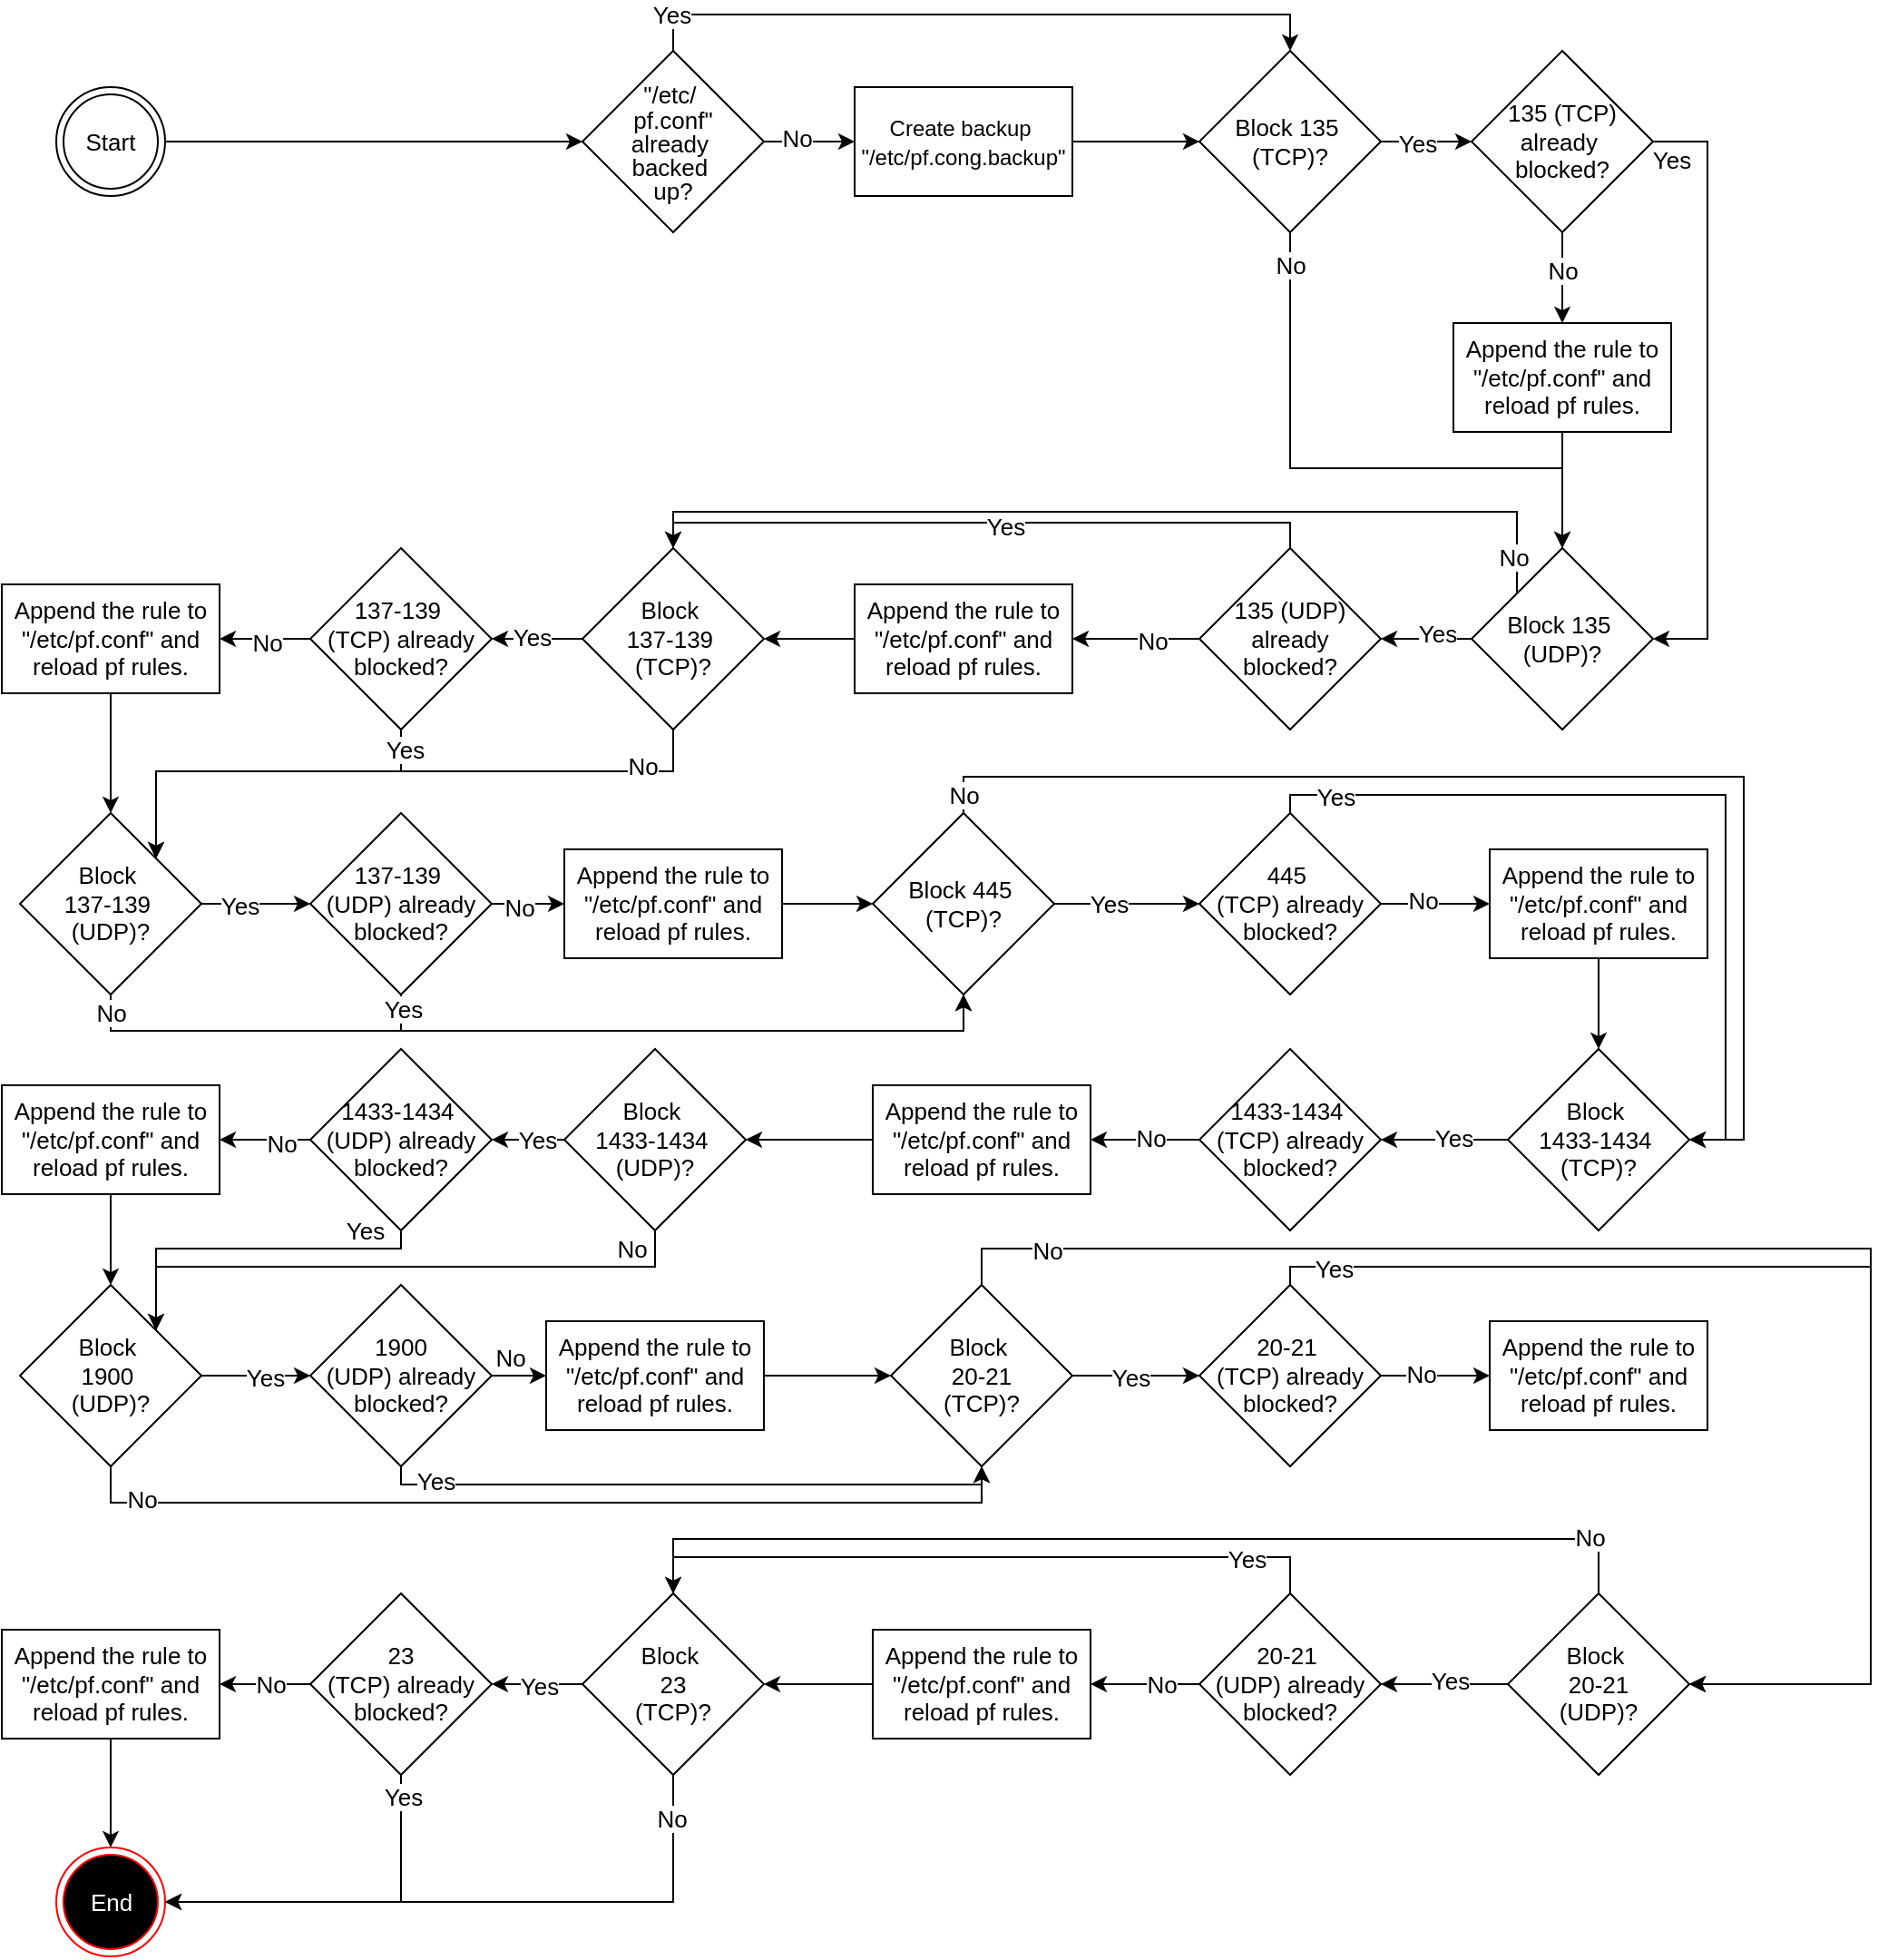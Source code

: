 <mxfile>
    <diagram name="Workflow" id="6AKc0Co7g4jw7QNKDYhZ">
        <mxGraphModel dx="1386" dy="728" grid="1" gridSize="10" guides="1" tooltips="1" connect="1" arrows="1" fold="1" page="1" pageScale="1" pageWidth="1654" pageHeight="1169" math="0" shadow="0">
            <root>
                <mxCell id="0"/>
                <mxCell id="1" parent="0"/>
                <mxCell id="2" style="edgeStyle=none;html=1;exitX=1;exitY=0.5;exitDx=0;exitDy=0;entryX=0;entryY=0.5;entryDx=0;entryDy=0;fontColor=#000000;" edge="1" parent="1" source="gP1NRVliO_AB3EFOHZDK-1" target="gP1NRVliO_AB3EFOHZDK-13">
                    <mxGeometry relative="1" as="geometry"/>
                </mxCell>
                <mxCell id="gP1NRVliO_AB3EFOHZDK-1" value="&lt;font style=&quot;color: rgb(0, 0, 0);&quot;&gt;Start&lt;/font&gt;" style="ellipse;shape=doubleEllipse;html=1;dashed=0;whiteSpace=wrap;aspect=fixed;fontSize=13;fontColor=#000000;" parent="1" vertex="1">
                    <mxGeometry x="230" y="60" width="60" height="60" as="geometry"/>
                </mxCell>
                <mxCell id="gP1NRVliO_AB3EFOHZDK-17" style="edgeStyle=orthogonalEdgeStyle;rounded=0;orthogonalLoop=1;jettySize=auto;html=1;exitX=1;exitY=0.5;exitDx=0;exitDy=0;entryX=0;entryY=0.5;entryDx=0;entryDy=0;fontSize=13;fontColor=#000000;" parent="1" source="gP1NRVliO_AB3EFOHZDK-13" target="gP1NRVliO_AB3EFOHZDK-16" edge="1">
                    <mxGeometry relative="1" as="geometry"/>
                </mxCell>
                <mxCell id="gP1NRVliO_AB3EFOHZDK-18" value="No" style="edgeLabel;html=1;align=center;verticalAlign=middle;resizable=0;points=[];fontSize=13;fontColor=#000000;" parent="gP1NRVliO_AB3EFOHZDK-17" vertex="1" connectable="0">
                    <mxGeometry x="-0.3" y="2" relative="1" as="geometry">
                        <mxPoint as="offset"/>
                    </mxGeometry>
                </mxCell>
                <mxCell id="gP1NRVliO_AB3EFOHZDK-191" style="edgeStyle=orthogonalEdgeStyle;rounded=0;orthogonalLoop=1;jettySize=auto;html=1;exitX=0.5;exitY=0;exitDx=0;exitDy=0;entryX=0.5;entryY=0;entryDx=0;entryDy=0;fontSize=13;" parent="1" source="gP1NRVliO_AB3EFOHZDK-13" target="gP1NRVliO_AB3EFOHZDK-22" edge="1">
                    <mxGeometry relative="1" as="geometry"/>
                </mxCell>
                <mxCell id="gP1NRVliO_AB3EFOHZDK-192" value="Yes" style="edgeLabel;html=1;align=center;verticalAlign=middle;resizable=0;points=[];fontSize=13;" parent="gP1NRVliO_AB3EFOHZDK-191" vertex="1" connectable="0">
                    <mxGeometry x="-0.213" relative="1" as="geometry">
                        <mxPoint x="-131" as="offset"/>
                    </mxGeometry>
                </mxCell>
                <mxCell id="gP1NRVliO_AB3EFOHZDK-13" value="&lt;font style=&quot;color: rgb(0, 0, 0); line-height: 100%;&quot;&gt;&quot;/etc/&amp;nbsp;&lt;/font&gt;&lt;div style=&quot;line-height: 100%;&quot;&gt;&lt;span style=&quot;background-color: transparent;&quot;&gt;&lt;font style=&quot;color: rgb(0, 0, 0);&quot;&gt;pf.conf&quot;&lt;/font&gt;&lt;/span&gt;&lt;div&gt;&lt;div&gt;&lt;font style=&quot;color: rgb(0, 0, 0);&quot;&gt;already&amp;nbsp;&lt;/font&gt;&lt;/div&gt;&lt;div&gt;&lt;span style=&quot;background-color: transparent;&quot;&gt;&lt;font style=&quot;color: rgb(0, 0, 0);&quot;&gt;backed&amp;nbsp;&lt;/font&gt;&lt;/span&gt;&lt;/div&gt;&lt;div&gt;&lt;span style=&quot;background-color: transparent;&quot;&gt;&lt;font style=&quot;color: rgb(0, 0, 0);&quot;&gt;up?&lt;/font&gt;&lt;/span&gt;&lt;/div&gt;&lt;/div&gt;&lt;/div&gt;" style="rhombus;whiteSpace=wrap;html=1;fontSize=13;fontColor=#000000;align=center;" parent="1" vertex="1">
                    <mxGeometry x="520" y="40" width="100" height="100" as="geometry"/>
                </mxCell>
                <mxCell id="gP1NRVliO_AB3EFOHZDK-190" style="edgeStyle=orthogonalEdgeStyle;rounded=0;orthogonalLoop=1;jettySize=auto;html=1;exitX=1;exitY=0.5;exitDx=0;exitDy=0;entryX=0;entryY=0.5;entryDx=0;entryDy=0;fontSize=13;fontColor=#000000;" parent="1" source="gP1NRVliO_AB3EFOHZDK-16" target="gP1NRVliO_AB3EFOHZDK-22" edge="1">
                    <mxGeometry relative="1" as="geometry"/>
                </mxCell>
                <mxCell id="gP1NRVliO_AB3EFOHZDK-16" value="&lt;font style=&quot;line-height: 100%; font-size: 12px; color: rgb(0, 0, 0);&quot;&gt;Create backup&amp;nbsp;&lt;/font&gt;&lt;div&gt;&lt;span style=&quot;font-size: 12px; background-color: transparent;&quot;&gt;&lt;font style=&quot;color: rgb(0, 0, 0);&quot;&gt;&quot;/etc/pf.cong.backup&quot;&lt;/font&gt;&lt;/span&gt;&lt;/div&gt;" style="rounded=0;whiteSpace=wrap;html=1;fontSize=13;fontColor=#000000;" parent="1" vertex="1">
                    <mxGeometry x="670" y="60" width="120" height="60" as="geometry"/>
                </mxCell>
                <mxCell id="gP1NRVliO_AB3EFOHZDK-36" style="edgeStyle=orthogonalEdgeStyle;rounded=0;orthogonalLoop=1;jettySize=auto;html=1;exitX=0.5;exitY=1;exitDx=0;exitDy=0;fontSize=13;fontColor=#000000;" parent="1" source="gP1NRVliO_AB3EFOHZDK-27" target="gP1NRVliO_AB3EFOHZDK-35" edge="1">
                    <mxGeometry relative="1" as="geometry"/>
                </mxCell>
                <mxCell id="gP1NRVliO_AB3EFOHZDK-37" value="No" style="edgeLabel;html=1;align=center;verticalAlign=middle;resizable=0;points=[];fontSize=13;fontColor=#000000;" parent="gP1NRVliO_AB3EFOHZDK-36" vertex="1" connectable="0">
                    <mxGeometry x="-0.175" relative="1" as="geometry">
                        <mxPoint as="offset"/>
                    </mxGeometry>
                </mxCell>
                <mxCell id="gP1NRVliO_AB3EFOHZDK-196" style="edgeStyle=orthogonalEdgeStyle;rounded=0;orthogonalLoop=1;jettySize=auto;html=1;exitX=1;exitY=0.5;exitDx=0;exitDy=0;entryX=1;entryY=0.5;entryDx=0;entryDy=0;fontSize=13;fontColor=#000000;" parent="1" source="gP1NRVliO_AB3EFOHZDK-27" target="gP1NRVliO_AB3EFOHZDK-41" edge="1">
                    <mxGeometry relative="1" as="geometry">
                        <mxPoint x="1140" y="380" as="targetPoint"/>
                        <Array as="points">
                            <mxPoint x="1140" y="90"/>
                            <mxPoint x="1140" y="364"/>
                        </Array>
                    </mxGeometry>
                </mxCell>
                <mxCell id="gP1NRVliO_AB3EFOHZDK-197" value="Yes" style="edgeLabel;html=1;align=center;verticalAlign=middle;resizable=0;points=[];fontSize=13;fontColor=#000000;" parent="gP1NRVliO_AB3EFOHZDK-196" vertex="1" connectable="0">
                    <mxGeometry x="-0.2" relative="1" as="geometry">
                        <mxPoint x="-20" y="-94" as="offset"/>
                    </mxGeometry>
                </mxCell>
                <mxCell id="gP1NRVliO_AB3EFOHZDK-27" value="&lt;font style=&quot;color: rgb(0, 0, 0);&quot;&gt;135 (TCP) already&amp;nbsp;&lt;/font&gt;&lt;div&gt;&lt;font style=&quot;color: rgb(0, 0, 0);&quot;&gt;blocked?&lt;/font&gt;&lt;/div&gt;" style="rhombus;whiteSpace=wrap;html=1;fontSize=13;fontColor=#000000;" parent="1" vertex="1">
                    <mxGeometry x="1010" y="40" width="100" height="100" as="geometry"/>
                </mxCell>
                <mxCell id="gP1NRVliO_AB3EFOHZDK-193" style="edgeStyle=orthogonalEdgeStyle;rounded=0;orthogonalLoop=1;jettySize=auto;html=1;exitX=1;exitY=0.5;exitDx=0;exitDy=0;entryX=0;entryY=0.5;entryDx=0;entryDy=0;fontSize=13;fontColor=#000000;" parent="1" source="gP1NRVliO_AB3EFOHZDK-22" target="gP1NRVliO_AB3EFOHZDK-27" edge="1">
                    <mxGeometry relative="1" as="geometry"/>
                </mxCell>
                <mxCell id="gP1NRVliO_AB3EFOHZDK-194" value="Yes" style="edgeLabel;html=1;align=center;verticalAlign=middle;resizable=0;points=[];fontSize=13;fontColor=#000000;" parent="gP1NRVliO_AB3EFOHZDK-193" vertex="1" connectable="0">
                    <mxGeometry x="-0.2" y="-1" relative="1" as="geometry">
                        <mxPoint as="offset"/>
                    </mxGeometry>
                </mxCell>
                <mxCell id="gP1NRVliO_AB3EFOHZDK-200" style="edgeStyle=orthogonalEdgeStyle;rounded=0;orthogonalLoop=1;jettySize=auto;html=1;exitX=0.5;exitY=1;exitDx=0;exitDy=0;entryX=0.5;entryY=0;entryDx=0;entryDy=0;fontSize=13;fontColor=#000000;" parent="1" source="gP1NRVliO_AB3EFOHZDK-22" target="gP1NRVliO_AB3EFOHZDK-41" edge="1">
                    <mxGeometry relative="1" as="geometry">
                        <Array as="points">
                            <mxPoint x="910" y="270"/>
                            <mxPoint x="1060" y="270"/>
                        </Array>
                    </mxGeometry>
                </mxCell>
                <mxCell id="gP1NRVliO_AB3EFOHZDK-201" value="No" style="edgeLabel;html=1;align=center;verticalAlign=middle;resizable=0;points=[];fontSize=13;fontColor=#000000;" parent="gP1NRVliO_AB3EFOHZDK-200" vertex="1" connectable="0">
                    <mxGeometry x="-0.893" relative="1" as="geometry">
                        <mxPoint as="offset"/>
                    </mxGeometry>
                </mxCell>
                <mxCell id="gP1NRVliO_AB3EFOHZDK-22" value="&lt;font style=&quot;color: rgb(0, 0, 0);&quot;&gt;Block 135&amp;nbsp;&lt;/font&gt;&lt;div&gt;&lt;font style=&quot;color: rgb(0, 0, 0);&quot;&gt;(TCP)?&lt;/font&gt;&lt;/div&gt;" style="rhombus;whiteSpace=wrap;html=1;fontSize=13;fontColor=#000000;" parent="1" vertex="1">
                    <mxGeometry x="860" y="40" width="100" height="100" as="geometry"/>
                </mxCell>
                <mxCell id="gP1NRVliO_AB3EFOHZDK-199" style="edgeStyle=orthogonalEdgeStyle;rounded=0;orthogonalLoop=1;jettySize=auto;html=1;exitX=0.5;exitY=1;exitDx=0;exitDy=0;entryX=0.5;entryY=0;entryDx=0;entryDy=0;fontSize=13;fontColor=#000000;" parent="1" source="gP1NRVliO_AB3EFOHZDK-35" target="gP1NRVliO_AB3EFOHZDK-41" edge="1">
                    <mxGeometry relative="1" as="geometry"/>
                </mxCell>
                <mxCell id="gP1NRVliO_AB3EFOHZDK-35" value="&lt;font style=&quot;color: rgb(0, 0, 0);&quot;&gt;Append the rule to &quot;/etc/pf.conf&quot; and reload pf rules.&lt;/font&gt;" style="rounded=0;whiteSpace=wrap;html=1;fontSize=13;fontColor=#000000;" parent="1" vertex="1">
                    <mxGeometry x="1000" y="190" width="120" height="60" as="geometry"/>
                </mxCell>
                <mxCell id="gP1NRVliO_AB3EFOHZDK-202" style="edgeStyle=orthogonalEdgeStyle;rounded=0;orthogonalLoop=1;jettySize=auto;html=1;exitX=0;exitY=0.5;exitDx=0;exitDy=0;entryX=1;entryY=0.5;entryDx=0;entryDy=0;fontSize=13;fontColor=#000000;" parent="1" source="gP1NRVliO_AB3EFOHZDK-41" target="gP1NRVliO_AB3EFOHZDK-52" edge="1">
                    <mxGeometry relative="1" as="geometry"/>
                </mxCell>
                <mxCell id="gP1NRVliO_AB3EFOHZDK-203" value="Yes" style="edgeLabel;html=1;align=center;verticalAlign=middle;resizable=0;points=[];fontSize=13;fontColor=#000000;" parent="gP1NRVliO_AB3EFOHZDK-202" vertex="1" connectable="0">
                    <mxGeometry x="-0.24" y="-3" relative="1" as="geometry">
                        <mxPoint as="offset"/>
                    </mxGeometry>
                </mxCell>
                <mxCell id="gP1NRVliO_AB3EFOHZDK-234" style="edgeStyle=orthogonalEdgeStyle;rounded=0;orthogonalLoop=1;jettySize=auto;html=1;exitX=0;exitY=0;exitDx=0;exitDy=0;entryX=0.5;entryY=0;entryDx=0;entryDy=0;fontSize=13;fontColor=#000000;" parent="1" source="gP1NRVliO_AB3EFOHZDK-41" target="gP1NRVliO_AB3EFOHZDK-58" edge="1">
                    <mxGeometry relative="1" as="geometry">
                        <Array as="points">
                            <mxPoint x="1035" y="294"/>
                            <mxPoint x="570" y="294"/>
                        </Array>
                    </mxGeometry>
                </mxCell>
                <mxCell id="gP1NRVliO_AB3EFOHZDK-235" value="No" style="edgeLabel;html=1;align=center;verticalAlign=middle;resizable=0;points=[];fontSize=13;fontColor=#000000;" parent="gP1NRVliO_AB3EFOHZDK-234" vertex="1" connectable="0">
                    <mxGeometry x="-0.924" y="2" relative="1" as="geometry">
                        <mxPoint as="offset"/>
                    </mxGeometry>
                </mxCell>
                <mxCell id="gP1NRVliO_AB3EFOHZDK-41" value="&lt;font style=&quot;color: rgb(0, 0, 0);&quot;&gt;Block 135&amp;nbsp;&lt;/font&gt;&lt;div&gt;&lt;font style=&quot;color: rgb(0, 0, 0);&quot;&gt;(UDP)?&lt;/font&gt;&lt;/div&gt;" style="rhombus;whiteSpace=wrap;html=1;fontSize=13;fontColor=#000000;" parent="1" vertex="1">
                    <mxGeometry x="1010" y="314" width="100" height="100" as="geometry"/>
                </mxCell>
                <mxCell id="gP1NRVliO_AB3EFOHZDK-56" value="" style="edgeStyle=orthogonalEdgeStyle;rounded=0;orthogonalLoop=1;jettySize=auto;html=1;fontSize=13;fontColor=#000000;" parent="1" source="gP1NRVliO_AB3EFOHZDK-52" target="gP1NRVliO_AB3EFOHZDK-55" edge="1">
                    <mxGeometry relative="1" as="geometry"/>
                </mxCell>
                <mxCell id="gP1NRVliO_AB3EFOHZDK-57" value="No" style="edgeLabel;html=1;align=center;verticalAlign=middle;resizable=0;points=[];fontSize=13;fontColor=#000000;" parent="gP1NRVliO_AB3EFOHZDK-56" vertex="1" connectable="0">
                    <mxGeometry x="-0.25" y="1" relative="1" as="geometry">
                        <mxPoint as="offset"/>
                    </mxGeometry>
                </mxCell>
                <mxCell id="gP1NRVliO_AB3EFOHZDK-236" style="edgeStyle=orthogonalEdgeStyle;rounded=0;orthogonalLoop=1;jettySize=auto;html=1;exitX=0.5;exitY=0;exitDx=0;exitDy=0;entryX=0.5;entryY=0;entryDx=0;entryDy=0;fontSize=13;fontColor=#000000;" parent="1" source="gP1NRVliO_AB3EFOHZDK-52" target="gP1NRVliO_AB3EFOHZDK-58" edge="1">
                    <mxGeometry relative="1" as="geometry">
                        <Array as="points">
                            <mxPoint x="910" y="300"/>
                            <mxPoint x="570" y="300"/>
                        </Array>
                    </mxGeometry>
                </mxCell>
                <mxCell id="gP1NRVliO_AB3EFOHZDK-237" value="Yes" style="edgeLabel;html=1;align=center;verticalAlign=middle;resizable=0;points=[];fontSize=13;fontColor=#000000;" parent="gP1NRVliO_AB3EFOHZDK-236" vertex="1" connectable="0">
                    <mxGeometry x="-0.071" y="2" relative="1" as="geometry">
                        <mxPoint as="offset"/>
                    </mxGeometry>
                </mxCell>
                <mxCell id="gP1NRVliO_AB3EFOHZDK-52" value="&lt;font style=&quot;color: rgb(0, 0, 0);&quot;&gt;135 (UDP)&lt;/font&gt;&lt;div&gt;&lt;font style=&quot;color: rgb(0, 0, 0);&quot;&gt;already&lt;/font&gt;&lt;div&gt;&lt;font style=&quot;color: rgb(0, 0, 0);&quot;&gt;blocked?&lt;/font&gt;&lt;/div&gt;&lt;/div&gt;" style="rhombus;whiteSpace=wrap;html=1;fontSize=13;fontColor=#000000;" parent="1" vertex="1">
                    <mxGeometry x="860" y="314" width="100" height="100" as="geometry"/>
                </mxCell>
                <mxCell id="gP1NRVliO_AB3EFOHZDK-60" style="edgeStyle=orthogonalEdgeStyle;rounded=0;orthogonalLoop=1;jettySize=auto;html=1;exitX=0;exitY=0.5;exitDx=0;exitDy=0;entryX=1;entryY=0.5;entryDx=0;entryDy=0;fontSize=13;fontColor=#000000;" parent="1" source="gP1NRVliO_AB3EFOHZDK-55" target="gP1NRVliO_AB3EFOHZDK-58" edge="1">
                    <mxGeometry relative="1" as="geometry"/>
                </mxCell>
                <mxCell id="gP1NRVliO_AB3EFOHZDK-55" value="Append the rule to &quot;/etc/pf.conf&quot; and reload pf rules." style="rounded=0;whiteSpace=wrap;html=1;fontSize=13;fontColor=#000000;" parent="1" vertex="1">
                    <mxGeometry x="670" y="334" width="120" height="60" as="geometry"/>
                </mxCell>
                <mxCell id="gP1NRVliO_AB3EFOHZDK-209" style="edgeStyle=orthogonalEdgeStyle;rounded=0;orthogonalLoop=1;jettySize=auto;html=1;exitX=0;exitY=0.5;exitDx=0;exitDy=0;entryX=1;entryY=0.5;entryDx=0;entryDy=0;fontSize=13;fontColor=#000000;" parent="1" source="gP1NRVliO_AB3EFOHZDK-58" target="gP1NRVliO_AB3EFOHZDK-65" edge="1">
                    <mxGeometry relative="1" as="geometry"/>
                </mxCell>
                <mxCell id="gP1NRVliO_AB3EFOHZDK-232" value="Yes" style="edgeLabel;html=1;align=center;verticalAlign=middle;resizable=0;points=[];fontSize=13;fontColor=#000000;" parent="gP1NRVliO_AB3EFOHZDK-209" vertex="1" connectable="0">
                    <mxGeometry x="0.143" y="-1" relative="1" as="geometry">
                        <mxPoint as="offset"/>
                    </mxGeometry>
                </mxCell>
                <mxCell id="gP1NRVliO_AB3EFOHZDK-227" style="edgeStyle=orthogonalEdgeStyle;rounded=0;orthogonalLoop=1;jettySize=auto;html=1;exitX=0.5;exitY=1;exitDx=0;exitDy=0;entryX=1;entryY=0;entryDx=0;entryDy=0;fontSize=13;fontColor=#000000;" parent="1" source="gP1NRVliO_AB3EFOHZDK-58" target="gP1NRVliO_AB3EFOHZDK-72" edge="1">
                    <mxGeometry relative="1" as="geometry"/>
                </mxCell>
                <mxCell id="gP1NRVliO_AB3EFOHZDK-228" value="No" style="edgeLabel;html=1;align=center;verticalAlign=middle;resizable=0;points=[];fontSize=13;fontColor=#000000;" parent="gP1NRVliO_AB3EFOHZDK-227" vertex="1" connectable="0">
                    <mxGeometry x="-0.481" y="-3" relative="1" as="geometry">
                        <mxPoint x="52" as="offset"/>
                    </mxGeometry>
                </mxCell>
                <mxCell id="gP1NRVliO_AB3EFOHZDK-58" value="&lt;div&gt;&lt;font style=&quot;color: rgb(0, 0, 0);&quot;&gt;Block&amp;nbsp;&lt;/font&gt;&lt;/div&gt;&lt;div&gt;&lt;font style=&quot;color: rgb(0, 0, 0);&quot;&gt;137-139&amp;nbsp;&lt;/font&gt;&lt;div&gt;&lt;font style=&quot;color: rgb(0, 0, 0);&quot;&gt;(TCP)?&lt;/font&gt;&lt;/div&gt;&lt;/div&gt;" style="rhombus;whiteSpace=wrap;html=1;fontSize=13;fontColor=#000000;" parent="1" vertex="1">
                    <mxGeometry x="520" y="314" width="100" height="100" as="geometry"/>
                </mxCell>
                <mxCell id="gP1NRVliO_AB3EFOHZDK-221" style="edgeStyle=orthogonalEdgeStyle;rounded=0;orthogonalLoop=1;jettySize=auto;html=1;exitX=0;exitY=0.5;exitDx=0;exitDy=0;entryX=1;entryY=0.5;entryDx=0;entryDy=0;fontSize=13;fontColor=#000000;" parent="1" source="gP1NRVliO_AB3EFOHZDK-65" target="gP1NRVliO_AB3EFOHZDK-69" edge="1">
                    <mxGeometry relative="1" as="geometry"/>
                </mxCell>
                <mxCell id="gP1NRVliO_AB3EFOHZDK-231" value="No" style="edgeLabel;html=1;align=center;verticalAlign=middle;resizable=0;points=[];fontSize=13;fontColor=#000000;" parent="gP1NRVliO_AB3EFOHZDK-221" vertex="1" connectable="0">
                    <mxGeometry x="-0.05" y="2" relative="1" as="geometry">
                        <mxPoint as="offset"/>
                    </mxGeometry>
                </mxCell>
                <mxCell id="gP1NRVliO_AB3EFOHZDK-229" style="edgeStyle=orthogonalEdgeStyle;rounded=0;orthogonalLoop=1;jettySize=auto;html=1;exitX=0.5;exitY=1;exitDx=0;exitDy=0;entryX=1;entryY=0;entryDx=0;entryDy=0;fontSize=13;fontColor=#000000;" parent="1" source="gP1NRVliO_AB3EFOHZDK-65" target="gP1NRVliO_AB3EFOHZDK-72" edge="1">
                    <mxGeometry relative="1" as="geometry"/>
                </mxCell>
                <mxCell id="gP1NRVliO_AB3EFOHZDK-230" value="Yes" style="edgeLabel;html=1;align=center;verticalAlign=middle;resizable=0;points=[];fontSize=13;fontColor=#000000;" parent="gP1NRVliO_AB3EFOHZDK-229" vertex="1" connectable="0">
                    <mxGeometry x="-0.898" y="2" relative="1" as="geometry">
                        <mxPoint as="offset"/>
                    </mxGeometry>
                </mxCell>
                <mxCell id="gP1NRVliO_AB3EFOHZDK-65" value="&lt;font style=&quot;color: rgb(0, 0, 0);&quot;&gt;137-139&amp;nbsp;&lt;/font&gt;&lt;div&gt;&lt;span style=&quot;background-color: transparent;&quot;&gt;&lt;font style=&quot;color: rgb(0, 0, 0);&quot;&gt;(TCP) already&lt;/font&gt;&lt;/span&gt;&lt;div&gt;&lt;font style=&quot;color: rgb(0, 0, 0);&quot;&gt;blocked?&lt;/font&gt;&lt;/div&gt;&lt;/div&gt;" style="rhombus;whiteSpace=wrap;html=1;fontSize=13;fontColor=#000000;" parent="1" vertex="1">
                    <mxGeometry x="370" y="314" width="100" height="100" as="geometry"/>
                </mxCell>
                <mxCell id="gP1NRVliO_AB3EFOHZDK-224" style="edgeStyle=orthogonalEdgeStyle;rounded=0;orthogonalLoop=1;jettySize=auto;html=1;exitX=0.5;exitY=1;exitDx=0;exitDy=0;entryX=0.5;entryY=0;entryDx=0;entryDy=0;fontSize=13;fontColor=#000000;" parent="1" source="gP1NRVliO_AB3EFOHZDK-69" target="gP1NRVliO_AB3EFOHZDK-72" edge="1">
                    <mxGeometry relative="1" as="geometry"/>
                </mxCell>
                <mxCell id="gP1NRVliO_AB3EFOHZDK-69" value="Append the rule to &quot;/etc/pf.conf&quot; and reload pf rules." style="rounded=0;whiteSpace=wrap;html=1;fontSize=13;fontColor=#000000;" parent="1" vertex="1">
                    <mxGeometry x="200" y="334" width="120" height="60" as="geometry"/>
                </mxCell>
                <mxCell id="gP1NRVliO_AB3EFOHZDK-225" style="edgeStyle=orthogonalEdgeStyle;rounded=0;orthogonalLoop=1;jettySize=auto;html=1;exitX=1;exitY=0.5;exitDx=0;exitDy=0;entryX=0;entryY=0.5;entryDx=0;entryDy=0;fontSize=13;fontColor=#000000;" parent="1" source="gP1NRVliO_AB3EFOHZDK-72" target="gP1NRVliO_AB3EFOHZDK-82" edge="1">
                    <mxGeometry relative="1" as="geometry"/>
                </mxCell>
                <mxCell id="gP1NRVliO_AB3EFOHZDK-226" value="Yes" style="edgeLabel;html=1;align=center;verticalAlign=middle;resizable=0;points=[];fontSize=13;fontColor=#000000;" parent="gP1NRVliO_AB3EFOHZDK-225" vertex="1" connectable="0">
                    <mxGeometry x="-0.32" y="-1" relative="1" as="geometry">
                        <mxPoint as="offset"/>
                    </mxGeometry>
                </mxCell>
                <mxCell id="gP1NRVliO_AB3EFOHZDK-238" style="edgeStyle=orthogonalEdgeStyle;rounded=0;orthogonalLoop=1;jettySize=auto;html=1;entryX=0.5;entryY=1;entryDx=0;entryDy=0;fontSize=13;fontColor=#000000;" parent="1" source="gP1NRVliO_AB3EFOHZDK-72" target="gP1NRVliO_AB3EFOHZDK-91" edge="1">
                    <mxGeometry relative="1" as="geometry">
                        <Array as="points">
                            <mxPoint x="260" y="580"/>
                            <mxPoint x="730" y="580"/>
                        </Array>
                    </mxGeometry>
                </mxCell>
                <mxCell id="gP1NRVliO_AB3EFOHZDK-239" value="No" style="edgeLabel;html=1;align=center;verticalAlign=middle;resizable=0;points=[];fontSize=13;fontColor=#000000;" parent="gP1NRVliO_AB3EFOHZDK-238" vertex="1" connectable="0">
                    <mxGeometry x="-0.016" y="-1" relative="1" as="geometry">
                        <mxPoint x="-231" y="-11" as="offset"/>
                    </mxGeometry>
                </mxCell>
                <mxCell id="gP1NRVliO_AB3EFOHZDK-72" value="&lt;font style=&quot;color: rgb(0, 0, 0);&quot;&gt;Block&amp;nbsp;&lt;/font&gt;&lt;div&gt;&lt;font style=&quot;color: rgb(0, 0, 0);&quot;&gt;137-139&amp;nbsp;&lt;/font&gt;&lt;div&gt;&lt;font style=&quot;color: rgb(0, 0, 0);&quot;&gt;(UDP)?&lt;/font&gt;&lt;/div&gt;&lt;/div&gt;" style="rhombus;whiteSpace=wrap;html=1;fontSize=13;fontColor=#000000;" parent="1" vertex="1">
                    <mxGeometry x="210" y="460" width="100" height="100" as="geometry"/>
                </mxCell>
                <mxCell id="gP1NRVliO_AB3EFOHZDK-89" style="edgeStyle=orthogonalEdgeStyle;rounded=0;orthogonalLoop=1;jettySize=auto;html=1;exitX=1;exitY=0.5;exitDx=0;exitDy=0;fontSize=13;fontColor=#000000;" parent="1" source="gP1NRVliO_AB3EFOHZDK-82" target="gP1NRVliO_AB3EFOHZDK-88" edge="1">
                    <mxGeometry relative="1" as="geometry"/>
                </mxCell>
                <mxCell id="gP1NRVliO_AB3EFOHZDK-90" value="No" style="edgeLabel;html=1;align=center;verticalAlign=middle;resizable=0;points=[];fontSize=13;fontColor=#000000;" parent="gP1NRVliO_AB3EFOHZDK-89" vertex="1" connectable="0">
                    <mxGeometry x="-0.28" y="-2" relative="1" as="geometry">
                        <mxPoint as="offset"/>
                    </mxGeometry>
                </mxCell>
                <mxCell id="gP1NRVliO_AB3EFOHZDK-240" style="edgeStyle=orthogonalEdgeStyle;rounded=0;orthogonalLoop=1;jettySize=auto;html=1;exitX=0.5;exitY=1;exitDx=0;exitDy=0;entryX=0.5;entryY=1;entryDx=0;entryDy=0;fontSize=13;fontColor=#000000;" parent="1" source="gP1NRVliO_AB3EFOHZDK-82" target="gP1NRVliO_AB3EFOHZDK-91" edge="1">
                    <mxGeometry relative="1" as="geometry"/>
                </mxCell>
                <mxCell id="gP1NRVliO_AB3EFOHZDK-241" value="Yes" style="edgeLabel;html=1;align=center;verticalAlign=middle;resizable=0;points=[];fontSize=13;fontColor=#000000;" parent="gP1NRVliO_AB3EFOHZDK-240" vertex="1" connectable="0">
                    <mxGeometry x="-0.954" y="1" relative="1" as="geometry">
                        <mxPoint as="offset"/>
                    </mxGeometry>
                </mxCell>
                <mxCell id="gP1NRVliO_AB3EFOHZDK-82" value="&lt;font style=&quot;color: rgb(0, 0, 0);&quot;&gt;137-139&amp;nbsp;&lt;/font&gt;&lt;div&gt;&lt;span style=&quot;background-color: transparent;&quot;&gt;&lt;font style=&quot;color: rgb(0, 0, 0);&quot;&gt;(UDP) already&lt;/font&gt;&lt;/span&gt;&lt;div&gt;&lt;font style=&quot;color: rgb(0, 0, 0);&quot;&gt;blocked?&lt;/font&gt;&lt;/div&gt;&lt;/div&gt;" style="rhombus;whiteSpace=wrap;html=1;fontSize=13;fontColor=#000000;" parent="1" vertex="1">
                    <mxGeometry x="370" y="460" width="100" height="100" as="geometry"/>
                </mxCell>
                <mxCell id="gP1NRVliO_AB3EFOHZDK-233" style="edgeStyle=orthogonalEdgeStyle;rounded=0;orthogonalLoop=1;jettySize=auto;html=1;exitX=1;exitY=0.5;exitDx=0;exitDy=0;entryX=0;entryY=0.5;entryDx=0;entryDy=0;fontSize=13;fontColor=#000000;" parent="1" source="gP1NRVliO_AB3EFOHZDK-88" target="gP1NRVliO_AB3EFOHZDK-91" edge="1">
                    <mxGeometry relative="1" as="geometry">
                        <mxPoint x="630" y="510" as="targetPoint"/>
                    </mxGeometry>
                </mxCell>
                <mxCell id="gP1NRVliO_AB3EFOHZDK-88" value="Append the rule to &quot;/etc/pf.conf&quot; and reload pf rules." style="rounded=0;whiteSpace=wrap;html=1;fontSize=13;fontColor=#000000;" parent="1" vertex="1">
                    <mxGeometry x="510" y="480" width="120" height="60" as="geometry"/>
                </mxCell>
                <mxCell id="gP1NRVliO_AB3EFOHZDK-242" style="edgeStyle=orthogonalEdgeStyle;rounded=0;orthogonalLoop=1;jettySize=auto;html=1;exitX=1;exitY=0.5;exitDx=0;exitDy=0;entryX=0;entryY=0.5;entryDx=0;entryDy=0;fontSize=13;fontColor=#000000;" parent="1" source="gP1NRVliO_AB3EFOHZDK-91" target="gP1NRVliO_AB3EFOHZDK-95" edge="1">
                    <mxGeometry relative="1" as="geometry"/>
                </mxCell>
                <mxCell id="gP1NRVliO_AB3EFOHZDK-250" value="Yes" style="edgeLabel;html=1;align=center;verticalAlign=middle;resizable=0;points=[];fontSize=13;fontColor=#000000;" parent="gP1NRVliO_AB3EFOHZDK-242" vertex="1" connectable="0">
                    <mxGeometry x="-0.25" relative="1" as="geometry">
                        <mxPoint as="offset"/>
                    </mxGeometry>
                </mxCell>
                <mxCell id="gP1NRVliO_AB3EFOHZDK-245" style="edgeStyle=orthogonalEdgeStyle;rounded=0;orthogonalLoop=1;jettySize=auto;html=1;exitX=0.5;exitY=0;exitDx=0;exitDy=0;entryX=1;entryY=0.5;entryDx=0;entryDy=0;fontSize=13;fontColor=#000000;" parent="1" source="gP1NRVliO_AB3EFOHZDK-91" target="gP1NRVliO_AB3EFOHZDK-108" edge="1">
                    <mxGeometry relative="1" as="geometry">
                        <Array as="points">
                            <mxPoint x="730" y="440"/>
                            <mxPoint x="1160" y="440"/>
                            <mxPoint x="1160" y="640"/>
                        </Array>
                    </mxGeometry>
                </mxCell>
                <mxCell id="gP1NRVliO_AB3EFOHZDK-246" value="No" style="edgeLabel;html=1;align=center;verticalAlign=middle;resizable=0;points=[];fontSize=13;fontColor=#000000;" parent="gP1NRVliO_AB3EFOHZDK-245" vertex="1" connectable="0">
                    <mxGeometry x="-0.485" relative="1" as="geometry">
                        <mxPoint x="-155" y="10" as="offset"/>
                    </mxGeometry>
                </mxCell>
                <mxCell id="gP1NRVliO_AB3EFOHZDK-91" value="&lt;font style=&quot;color: rgb(0, 0, 0);&quot;&gt;Block 445&amp;nbsp;&lt;/font&gt;&lt;div&gt;&lt;font style=&quot;color: rgb(0, 0, 0);&quot;&gt;(TCP)?&lt;/font&gt;&lt;/div&gt;" style="rhombus;whiteSpace=wrap;html=1;fontSize=13;fontColor=#000000;" parent="1" vertex="1">
                    <mxGeometry x="680" y="460" width="100" height="100" as="geometry"/>
                </mxCell>
                <mxCell id="gP1NRVliO_AB3EFOHZDK-243" style="edgeStyle=orthogonalEdgeStyle;rounded=0;orthogonalLoop=1;jettySize=auto;html=1;exitX=1;exitY=0.5;exitDx=0;exitDy=0;entryX=0;entryY=0.5;entryDx=0;entryDy=0;fontSize=13;fontColor=#000000;" parent="1" source="gP1NRVliO_AB3EFOHZDK-95" target="gP1NRVliO_AB3EFOHZDK-105" edge="1">
                    <mxGeometry relative="1" as="geometry"/>
                </mxCell>
                <mxCell id="gP1NRVliO_AB3EFOHZDK-249" value="No" style="edgeLabel;html=1;align=center;verticalAlign=middle;resizable=0;points=[];fontSize=13;fontColor=#000000;" parent="gP1NRVliO_AB3EFOHZDK-243" vertex="1" connectable="0">
                    <mxGeometry x="-0.233" y="2" relative="1" as="geometry">
                        <mxPoint as="offset"/>
                    </mxGeometry>
                </mxCell>
                <mxCell id="gP1NRVliO_AB3EFOHZDK-247" style="edgeStyle=orthogonalEdgeStyle;rounded=0;orthogonalLoop=1;jettySize=auto;html=1;exitX=0.5;exitY=0;exitDx=0;exitDy=0;entryX=1;entryY=0.5;entryDx=0;entryDy=0;fontSize=13;fontColor=#000000;" parent="1" source="gP1NRVliO_AB3EFOHZDK-95" target="gP1NRVliO_AB3EFOHZDK-108" edge="1">
                    <mxGeometry relative="1" as="geometry">
                        <Array as="points">
                            <mxPoint x="910" y="450"/>
                            <mxPoint x="1150" y="450"/>
                            <mxPoint x="1150" y="640"/>
                        </Array>
                    </mxGeometry>
                </mxCell>
                <mxCell id="gP1NRVliO_AB3EFOHZDK-248" value="Yes" style="edgeLabel;html=1;align=center;verticalAlign=middle;resizable=0;points=[];fontSize=13;fontColor=#000000;" parent="gP1NRVliO_AB3EFOHZDK-247" vertex="1" connectable="0">
                    <mxGeometry x="-0.848" y="-1" relative="1" as="geometry">
                        <mxPoint as="offset"/>
                    </mxGeometry>
                </mxCell>
                <mxCell id="gP1NRVliO_AB3EFOHZDK-95" value="&lt;font style=&quot;color: rgb(0, 0, 0);&quot;&gt;445&amp;nbsp;&lt;/font&gt;&lt;div&gt;&lt;span style=&quot;background-color: transparent;&quot;&gt;&lt;font style=&quot;color: rgb(0, 0, 0);&quot;&gt;(TCP) already&lt;/font&gt;&lt;/span&gt;&lt;div&gt;&lt;font style=&quot;color: rgb(0, 0, 0);&quot;&gt;blocked?&lt;/font&gt;&lt;/div&gt;&lt;/div&gt;" style="rhombus;whiteSpace=wrap;html=1;fontSize=13;fontColor=#000000;" parent="1" vertex="1">
                    <mxGeometry x="860" y="460" width="100" height="100" as="geometry"/>
                </mxCell>
                <mxCell id="gP1NRVliO_AB3EFOHZDK-244" style="edgeStyle=orthogonalEdgeStyle;rounded=0;orthogonalLoop=1;jettySize=auto;html=1;exitX=0.5;exitY=1;exitDx=0;exitDy=0;entryX=0.5;entryY=0;entryDx=0;entryDy=0;fontSize=13;fontColor=#000000;" parent="1" source="gP1NRVliO_AB3EFOHZDK-105" target="gP1NRVliO_AB3EFOHZDK-108" edge="1">
                    <mxGeometry relative="1" as="geometry"/>
                </mxCell>
                <mxCell id="gP1NRVliO_AB3EFOHZDK-105" value="Append the rule to &quot;/etc/pf.conf&quot; and reload pf rules." style="rounded=0;whiteSpace=wrap;html=1;fontSize=13;fontColor=#000000;" parent="1" vertex="1">
                    <mxGeometry x="1020" y="480" width="120" height="60" as="geometry"/>
                </mxCell>
                <mxCell id="gP1NRVliO_AB3EFOHZDK-251" style="edgeStyle=orthogonalEdgeStyle;rounded=0;orthogonalLoop=1;jettySize=auto;html=1;exitX=0;exitY=0.5;exitDx=0;exitDy=0;entryX=1;entryY=0.5;entryDx=0;entryDy=0;fontSize=13;fontColor=#000000;" parent="1" source="gP1NRVliO_AB3EFOHZDK-108" target="gP1NRVliO_AB3EFOHZDK-114" edge="1">
                    <mxGeometry relative="1" as="geometry"/>
                </mxCell>
                <mxCell id="gP1NRVliO_AB3EFOHZDK-252" value="Yes" style="edgeLabel;html=1;align=center;verticalAlign=middle;resizable=0;points=[];fontSize=13;fontColor=#000000;" parent="gP1NRVliO_AB3EFOHZDK-251" vertex="1" connectable="0">
                    <mxGeometry x="-0.143" y="-1" relative="1" as="geometry">
                        <mxPoint as="offset"/>
                    </mxGeometry>
                </mxCell>
                <mxCell id="gP1NRVliO_AB3EFOHZDK-108" value="&lt;font style=&quot;color: rgb(0, 0, 0);&quot;&gt;Block&amp;nbsp;&lt;/font&gt;&lt;div&gt;&lt;font style=&quot;color: rgb(0, 0, 0);&quot;&gt;1433-1434&amp;nbsp;&lt;/font&gt;&lt;div&gt;&lt;font style=&quot;color: rgb(0, 0, 0);&quot;&gt;(TCP)?&lt;/font&gt;&lt;/div&gt;&lt;/div&gt;" style="rhombus;whiteSpace=wrap;html=1;fontSize=13;fontColor=#000000;" parent="1" vertex="1">
                    <mxGeometry x="1030" y="590" width="100" height="100" as="geometry"/>
                </mxCell>
                <mxCell id="gP1NRVliO_AB3EFOHZDK-253" style="edgeStyle=orthogonalEdgeStyle;rounded=0;orthogonalLoop=1;jettySize=auto;html=1;exitX=0;exitY=0.5;exitDx=0;exitDy=0;entryX=1;entryY=0.5;entryDx=0;entryDy=0;fontSize=13;fontColor=#000000;" parent="1" source="gP1NRVliO_AB3EFOHZDK-114" target="gP1NRVliO_AB3EFOHZDK-117" edge="1">
                    <mxGeometry relative="1" as="geometry"/>
                </mxCell>
                <mxCell id="gP1NRVliO_AB3EFOHZDK-254" value="No" style="edgeLabel;html=1;align=center;verticalAlign=middle;resizable=0;points=[];fontSize=13;fontColor=#000000;" parent="gP1NRVliO_AB3EFOHZDK-253" vertex="1" connectable="0">
                    <mxGeometry x="-0.1" y="-1" relative="1" as="geometry">
                        <mxPoint as="offset"/>
                    </mxGeometry>
                </mxCell>
                <mxCell id="gP1NRVliO_AB3EFOHZDK-114" value="&lt;div&gt;&lt;font style=&quot;color: rgb(0, 0, 0);&quot;&gt;1433-1434&amp;nbsp;&lt;/font&gt;&lt;div&gt;&lt;font style=&quot;color: rgb(0, 0, 0);&quot;&gt;(TCP) already blocked?&lt;/font&gt;&lt;/div&gt;&lt;/div&gt;" style="rhombus;whiteSpace=wrap;html=1;fontSize=13;fontColor=#000000;" parent="1" vertex="1">
                    <mxGeometry x="860" y="590" width="100" height="100" as="geometry"/>
                </mxCell>
                <mxCell id="gP1NRVliO_AB3EFOHZDK-256" style="edgeStyle=orthogonalEdgeStyle;rounded=0;orthogonalLoop=1;jettySize=auto;html=1;exitX=0;exitY=0.5;exitDx=0;exitDy=0;entryX=1;entryY=0.5;entryDx=0;entryDy=0;fontSize=13;fontColor=#000000;" parent="1" source="gP1NRVliO_AB3EFOHZDK-117" target="gP1NRVliO_AB3EFOHZDK-120" edge="1">
                    <mxGeometry relative="1" as="geometry"/>
                </mxCell>
                <mxCell id="gP1NRVliO_AB3EFOHZDK-117" value="Append the rule to &quot;/etc/pf.conf&quot; and reload pf rules." style="rounded=0;whiteSpace=wrap;html=1;fontSize=13;fontColor=#000000;" parent="1" vertex="1">
                    <mxGeometry x="680" y="610" width="120" height="60" as="geometry"/>
                </mxCell>
                <mxCell id="gP1NRVliO_AB3EFOHZDK-257" style="edgeStyle=orthogonalEdgeStyle;rounded=0;orthogonalLoop=1;jettySize=auto;html=1;exitX=0;exitY=0.5;exitDx=0;exitDy=0;entryX=1;entryY=0.5;entryDx=0;entryDy=0;fontSize=13;fontColor=#000000;" parent="1" source="gP1NRVliO_AB3EFOHZDK-120" target="gP1NRVliO_AB3EFOHZDK-126" edge="1">
                    <mxGeometry relative="1" as="geometry"/>
                </mxCell>
                <mxCell id="gP1NRVliO_AB3EFOHZDK-258" value="Yes" style="edgeLabel;html=1;align=center;verticalAlign=middle;resizable=0;points=[];fontSize=13;fontColor=#000000;" parent="gP1NRVliO_AB3EFOHZDK-257" vertex="1" connectable="0">
                    <mxGeometry x="-0.25" relative="1" as="geometry">
                        <mxPoint as="offset"/>
                    </mxGeometry>
                </mxCell>
                <mxCell id="gP1NRVliO_AB3EFOHZDK-262" style="edgeStyle=orthogonalEdgeStyle;rounded=0;orthogonalLoop=1;jettySize=auto;html=1;exitX=0.5;exitY=1;exitDx=0;exitDy=0;entryX=1;entryY=0;entryDx=0;entryDy=0;fontSize=13;fontColor=#000000;" parent="1" source="gP1NRVliO_AB3EFOHZDK-120" target="gP1NRVliO_AB3EFOHZDK-132" edge="1">
                    <mxGeometry relative="1" as="geometry">
                        <Array as="points">
                            <mxPoint x="560" y="710"/>
                            <mxPoint x="285" y="710"/>
                        </Array>
                    </mxGeometry>
                </mxCell>
                <mxCell id="gP1NRVliO_AB3EFOHZDK-265" value="No" style="edgeLabel;html=1;align=center;verticalAlign=middle;resizable=0;points=[];fontSize=13;fontColor=#000000;" parent="gP1NRVliO_AB3EFOHZDK-262" vertex="1" connectable="0">
                    <mxGeometry x="-0.8" y="1" relative="1" as="geometry">
                        <mxPoint y="-11" as="offset"/>
                    </mxGeometry>
                </mxCell>
                <mxCell id="gP1NRVliO_AB3EFOHZDK-120" value="&lt;font style=&quot;color: rgb(0, 0, 0);&quot;&gt;Block&amp;nbsp;&lt;/font&gt;&lt;div&gt;&lt;font style=&quot;color: rgb(0, 0, 0);&quot;&gt;1433-1434&amp;nbsp;&lt;/font&gt;&lt;div&gt;&lt;font style=&quot;color: rgb(0, 0, 0);&quot;&gt;(UDP)?&lt;/font&gt;&lt;/div&gt;&lt;/div&gt;" style="rhombus;whiteSpace=wrap;html=1;fontSize=13;fontColor=#000000;" parent="1" vertex="1">
                    <mxGeometry x="510" y="590" width="100" height="100" as="geometry"/>
                </mxCell>
                <mxCell id="gP1NRVliO_AB3EFOHZDK-259" style="edgeStyle=orthogonalEdgeStyle;rounded=0;orthogonalLoop=1;jettySize=auto;html=1;exitX=0;exitY=0.5;exitDx=0;exitDy=0;entryX=1;entryY=0.5;entryDx=0;entryDy=0;fontSize=13;fontColor=#000000;" parent="1" source="gP1NRVliO_AB3EFOHZDK-126" target="gP1NRVliO_AB3EFOHZDK-129" edge="1">
                    <mxGeometry relative="1" as="geometry"/>
                </mxCell>
                <mxCell id="gP1NRVliO_AB3EFOHZDK-260" value="No" style="edgeLabel;html=1;align=center;verticalAlign=middle;resizable=0;points=[];fontSize=13;fontColor=#000000;" parent="gP1NRVliO_AB3EFOHZDK-259" vertex="1" connectable="0">
                    <mxGeometry x="-0.35" y="2" relative="1" as="geometry">
                        <mxPoint as="offset"/>
                    </mxGeometry>
                </mxCell>
                <mxCell id="gP1NRVliO_AB3EFOHZDK-264" style="edgeStyle=orthogonalEdgeStyle;rounded=0;orthogonalLoop=1;jettySize=auto;html=1;exitX=0.5;exitY=1;exitDx=0;exitDy=0;entryX=1;entryY=0;entryDx=0;entryDy=0;fontSize=13;fontColor=#000000;" parent="1" source="gP1NRVliO_AB3EFOHZDK-126" target="gP1NRVliO_AB3EFOHZDK-132" edge="1">
                    <mxGeometry relative="1" as="geometry">
                        <Array as="points">
                            <mxPoint x="420" y="700"/>
                            <mxPoint x="285" y="700"/>
                        </Array>
                    </mxGeometry>
                </mxCell>
                <mxCell id="gP1NRVliO_AB3EFOHZDK-266" value="Yes" style="edgeLabel;html=1;align=center;verticalAlign=middle;resizable=0;points=[];fontSize=13;fontColor=#000000;" parent="gP1NRVliO_AB3EFOHZDK-264" vertex="1" connectable="0">
                    <mxGeometry x="-0.59" y="-3" relative="1" as="geometry">
                        <mxPoint x="9" y="-7" as="offset"/>
                    </mxGeometry>
                </mxCell>
                <mxCell id="gP1NRVliO_AB3EFOHZDK-126" value="&lt;div&gt;&lt;font style=&quot;color: rgb(0, 0, 0);&quot;&gt;1433-1434&amp;nbsp;&lt;/font&gt;&lt;div&gt;&lt;font style=&quot;color: rgb(0, 0, 0);&quot;&gt;(UDP) already blocked?&lt;/font&gt;&lt;/div&gt;&lt;/div&gt;" style="rhombus;whiteSpace=wrap;html=1;fontSize=13;fontColor=#000000;" parent="1" vertex="1">
                    <mxGeometry x="370" y="590" width="100" height="100" as="geometry"/>
                </mxCell>
                <mxCell id="gP1NRVliO_AB3EFOHZDK-261" style="edgeStyle=orthogonalEdgeStyle;rounded=0;orthogonalLoop=1;jettySize=auto;html=1;exitX=0.5;exitY=1;exitDx=0;exitDy=0;entryX=0.5;entryY=0;entryDx=0;entryDy=0;fontSize=13;fontColor=#000000;" parent="1" source="gP1NRVliO_AB3EFOHZDK-129" target="gP1NRVliO_AB3EFOHZDK-132" edge="1">
                    <mxGeometry relative="1" as="geometry"/>
                </mxCell>
                <mxCell id="gP1NRVliO_AB3EFOHZDK-129" value="Append the rule to &quot;/etc/pf.conf&quot; and reload pf rules." style="rounded=0;whiteSpace=wrap;html=1;fontSize=13;fontColor=#000000;" parent="1" vertex="1">
                    <mxGeometry x="200" y="610" width="120" height="60" as="geometry"/>
                </mxCell>
                <mxCell id="gP1NRVliO_AB3EFOHZDK-267" style="edgeStyle=orthogonalEdgeStyle;rounded=0;orthogonalLoop=1;jettySize=auto;html=1;exitX=1;exitY=0.5;exitDx=0;exitDy=0;entryX=0;entryY=0.5;entryDx=0;entryDy=0;fontSize=13;fontColor=#000000;" parent="1" source="gP1NRVliO_AB3EFOHZDK-132" target="gP1NRVliO_AB3EFOHZDK-138" edge="1">
                    <mxGeometry relative="1" as="geometry"/>
                </mxCell>
                <mxCell id="gP1NRVliO_AB3EFOHZDK-268" value="Yes" style="edgeLabel;html=1;align=center;verticalAlign=middle;resizable=0;points=[];fontSize=13;fontColor=#000000;" parent="gP1NRVliO_AB3EFOHZDK-267" vertex="1" connectable="0">
                    <mxGeometry x="0.167" y="-1" relative="1" as="geometry">
                        <mxPoint as="offset"/>
                    </mxGeometry>
                </mxCell>
                <mxCell id="gP1NRVliO_AB3EFOHZDK-277" style="edgeStyle=orthogonalEdgeStyle;rounded=0;orthogonalLoop=1;jettySize=auto;html=1;exitX=0.5;exitY=1;exitDx=0;exitDy=0;entryX=0.5;entryY=1;entryDx=0;entryDy=0;fontSize=13;fontColor=#000000;" parent="1" source="gP1NRVliO_AB3EFOHZDK-132" target="gP1NRVliO_AB3EFOHZDK-146" edge="1">
                    <mxGeometry relative="1" as="geometry"/>
                </mxCell>
                <mxCell id="gP1NRVliO_AB3EFOHZDK-279" value="No" style="edgeLabel;html=1;align=center;verticalAlign=middle;resizable=0;points=[];fontSize=13;fontColor=#000000;" parent="gP1NRVliO_AB3EFOHZDK-277" vertex="1" connectable="0">
                    <mxGeometry x="-0.858" y="2" relative="1" as="geometry">
                        <mxPoint as="offset"/>
                    </mxGeometry>
                </mxCell>
                <mxCell id="gP1NRVliO_AB3EFOHZDK-132" value="&lt;font style=&quot;color: rgb(0, 0, 0);&quot;&gt;Block&amp;nbsp;&lt;/font&gt;&lt;div&gt;&lt;font style=&quot;color: rgb(0, 0, 0);&quot;&gt;1900&amp;nbsp;&lt;/font&gt;&lt;div&gt;&lt;font style=&quot;color: rgb(0, 0, 0);&quot;&gt;(UDP)?&lt;/font&gt;&lt;/div&gt;&lt;/div&gt;" style="rhombus;whiteSpace=wrap;html=1;fontSize=13;fontColor=#000000;" parent="1" vertex="1">
                    <mxGeometry x="210" y="720" width="100" height="100" as="geometry"/>
                </mxCell>
                <mxCell id="gP1NRVliO_AB3EFOHZDK-269" style="edgeStyle=orthogonalEdgeStyle;rounded=0;orthogonalLoop=1;jettySize=auto;html=1;exitX=1;exitY=0.5;exitDx=0;exitDy=0;entryX=0;entryY=0.5;entryDx=0;entryDy=0;fontSize=13;fontColor=#000000;" parent="1" source="gP1NRVliO_AB3EFOHZDK-138" target="gP1NRVliO_AB3EFOHZDK-141" edge="1">
                    <mxGeometry relative="1" as="geometry"/>
                </mxCell>
                <mxCell id="gP1NRVliO_AB3EFOHZDK-270" value="No" style="edgeLabel;html=1;align=center;verticalAlign=middle;resizable=0;points=[];fontSize=13;fontColor=#000000;" parent="gP1NRVliO_AB3EFOHZDK-269" vertex="1" connectable="0">
                    <mxGeometry x="-0.333" y="-3" relative="1" as="geometry">
                        <mxPoint y="-13" as="offset"/>
                    </mxGeometry>
                </mxCell>
                <mxCell id="gP1NRVliO_AB3EFOHZDK-280" style="edgeStyle=orthogonalEdgeStyle;rounded=0;orthogonalLoop=1;jettySize=auto;html=1;exitX=0.5;exitY=1;exitDx=0;exitDy=0;entryX=0.5;entryY=1;entryDx=0;entryDy=0;fontSize=13;fontColor=#000000;" parent="1" source="gP1NRVliO_AB3EFOHZDK-138" target="gP1NRVliO_AB3EFOHZDK-146" edge="1">
                    <mxGeometry relative="1" as="geometry">
                        <Array as="points">
                            <mxPoint x="420" y="830"/>
                            <mxPoint x="740" y="830"/>
                        </Array>
                    </mxGeometry>
                </mxCell>
                <mxCell id="gP1NRVliO_AB3EFOHZDK-281" value="Yes" style="edgeLabel;html=1;align=center;verticalAlign=middle;resizable=0;points=[];fontSize=13;fontColor=#000000;" parent="gP1NRVliO_AB3EFOHZDK-280" vertex="1" connectable="0">
                    <mxGeometry x="-0.829" y="2" relative="1" as="geometry">
                        <mxPoint as="offset"/>
                    </mxGeometry>
                </mxCell>
                <mxCell id="gP1NRVliO_AB3EFOHZDK-138" value="&lt;div&gt;&lt;font style=&quot;color: rgb(0, 0, 0);&quot;&gt;1900&lt;/font&gt;&lt;div&gt;&lt;font style=&quot;color: rgb(0, 0, 0);&quot;&gt;(UDP) already blocked?&lt;/font&gt;&lt;/div&gt;&lt;/div&gt;" style="rhombus;whiteSpace=wrap;html=1;fontSize=13;fontColor=#000000;" parent="1" vertex="1">
                    <mxGeometry x="370" y="720" width="100" height="100" as="geometry"/>
                </mxCell>
                <mxCell id="gP1NRVliO_AB3EFOHZDK-271" style="edgeStyle=orthogonalEdgeStyle;rounded=0;orthogonalLoop=1;jettySize=auto;html=1;exitX=1;exitY=0.5;exitDx=0;exitDy=0;entryX=0;entryY=0.5;entryDx=0;entryDy=0;fontSize=13;fontColor=#000000;" parent="1" source="gP1NRVliO_AB3EFOHZDK-141" target="gP1NRVliO_AB3EFOHZDK-146" edge="1">
                    <mxGeometry relative="1" as="geometry"/>
                </mxCell>
                <mxCell id="gP1NRVliO_AB3EFOHZDK-141" value="Append the rule to &quot;/etc/pf.conf&quot; and reload pf rules." style="rounded=0;whiteSpace=wrap;html=1;fontSize=13;fontColor=#000000;" parent="1" vertex="1">
                    <mxGeometry x="500" y="740" width="120" height="60" as="geometry"/>
                </mxCell>
                <mxCell id="gP1NRVliO_AB3EFOHZDK-272" style="edgeStyle=orthogonalEdgeStyle;rounded=0;orthogonalLoop=1;jettySize=auto;html=1;exitX=1;exitY=0.5;exitDx=0;exitDy=0;fontSize=13;fontColor=#000000;" parent="1" source="gP1NRVliO_AB3EFOHZDK-146" target="gP1NRVliO_AB3EFOHZDK-149" edge="1">
                    <mxGeometry relative="1" as="geometry"/>
                </mxCell>
                <mxCell id="gP1NRVliO_AB3EFOHZDK-273" value="Yes" style="edgeLabel;html=1;align=center;verticalAlign=middle;resizable=0;points=[];fontSize=13;fontColor=#000000;" parent="gP1NRVliO_AB3EFOHZDK-272" vertex="1" connectable="0">
                    <mxGeometry x="-0.086" y="-1" relative="1" as="geometry">
                        <mxPoint as="offset"/>
                    </mxGeometry>
                </mxCell>
                <mxCell id="gP1NRVliO_AB3EFOHZDK-282" style="edgeStyle=orthogonalEdgeStyle;rounded=0;orthogonalLoop=1;jettySize=auto;html=1;exitX=0.5;exitY=0;exitDx=0;exitDy=0;entryX=1;entryY=0.5;entryDx=0;entryDy=0;fontSize=13;fontColor=#000000;" parent="1" source="gP1NRVliO_AB3EFOHZDK-146" target="gP1NRVliO_AB3EFOHZDK-159" edge="1">
                    <mxGeometry relative="1" as="geometry">
                        <Array as="points">
                            <mxPoint x="740" y="700"/>
                            <mxPoint x="1230" y="700"/>
                            <mxPoint x="1230" y="940"/>
                        </Array>
                    </mxGeometry>
                </mxCell>
                <mxCell id="gP1NRVliO_AB3EFOHZDK-283" value="No" style="edgeLabel;html=1;align=center;verticalAlign=middle;resizable=0;points=[];fontSize=13;fontColor=#000000;" parent="gP1NRVliO_AB3EFOHZDK-282" vertex="1" connectable="0">
                    <mxGeometry x="-0.87" y="-1" relative="1" as="geometry">
                        <mxPoint as="offset"/>
                    </mxGeometry>
                </mxCell>
                <mxCell id="gP1NRVliO_AB3EFOHZDK-146" value="&lt;font style=&quot;color: rgb(0, 0, 0);&quot;&gt;Block&amp;nbsp;&lt;/font&gt;&lt;div&gt;&lt;span style=&quot;background-color: transparent;&quot;&gt;&lt;font style=&quot;color: rgb(0, 0, 0);&quot;&gt;20-21&lt;/font&gt;&lt;/span&gt;&lt;div&gt;&lt;span style=&quot;background-color: transparent;&quot;&gt;&lt;font style=&quot;color: rgb(0, 0, 0);&quot;&gt;(TCP)?&lt;/font&gt;&lt;/span&gt;&lt;/div&gt;&lt;/div&gt;" style="rhombus;whiteSpace=wrap;html=1;fontSize=13;fontColor=#000000;" parent="1" vertex="1">
                    <mxGeometry x="690" y="720" width="100" height="100" as="geometry"/>
                </mxCell>
                <mxCell id="gP1NRVliO_AB3EFOHZDK-274" style="edgeStyle=orthogonalEdgeStyle;rounded=0;orthogonalLoop=1;jettySize=auto;html=1;exitX=1;exitY=0.5;exitDx=0;exitDy=0;entryX=0;entryY=0.5;entryDx=0;entryDy=0;fontSize=13;fontColor=#000000;" parent="1" source="gP1NRVliO_AB3EFOHZDK-149" target="gP1NRVliO_AB3EFOHZDK-156" edge="1">
                    <mxGeometry relative="1" as="geometry"/>
                </mxCell>
                <mxCell id="gP1NRVliO_AB3EFOHZDK-275" value="No" style="edgeLabel;html=1;align=center;verticalAlign=middle;resizable=0;points=[];fontSize=13;fontColor=#000000;" parent="gP1NRVliO_AB3EFOHZDK-274" vertex="1" connectable="0">
                    <mxGeometry x="-0.267" y="1" relative="1" as="geometry">
                        <mxPoint as="offset"/>
                    </mxGeometry>
                </mxCell>
                <mxCell id="gP1NRVliO_AB3EFOHZDK-284" style="edgeStyle=orthogonalEdgeStyle;rounded=0;orthogonalLoop=1;jettySize=auto;html=1;exitX=0.5;exitY=0;exitDx=0;exitDy=0;entryX=1;entryY=0.5;entryDx=0;entryDy=0;fontSize=13;fontColor=#000000;" parent="1" source="gP1NRVliO_AB3EFOHZDK-149" target="gP1NRVliO_AB3EFOHZDK-159" edge="1">
                    <mxGeometry relative="1" as="geometry">
                        <Array as="points">
                            <mxPoint x="910" y="710"/>
                            <mxPoint x="1230" y="710"/>
                            <mxPoint x="1230" y="940"/>
                        </Array>
                    </mxGeometry>
                </mxCell>
                <mxCell id="gP1NRVliO_AB3EFOHZDK-285" value="Yes" style="edgeLabel;html=1;align=center;verticalAlign=middle;resizable=0;points=[];fontSize=13;fontColor=#000000;" parent="gP1NRVliO_AB3EFOHZDK-284" vertex="1" connectable="0">
                    <mxGeometry x="-0.898" y="-1" relative="1" as="geometry">
                        <mxPoint as="offset"/>
                    </mxGeometry>
                </mxCell>
                <mxCell id="gP1NRVliO_AB3EFOHZDK-149" value="&lt;div&gt;&lt;font style=&quot;color: rgb(0, 0, 0);&quot;&gt;20-21&amp;nbsp;&lt;/font&gt;&lt;div&gt;&lt;font style=&quot;color: rgb(0, 0, 0);&quot;&gt;(TCP) already blocked?&lt;/font&gt;&lt;/div&gt;&lt;/div&gt;" style="rhombus;whiteSpace=wrap;html=1;fontSize=13;fontColor=#000000;" parent="1" vertex="1">
                    <mxGeometry x="860" y="720" width="100" height="100" as="geometry"/>
                </mxCell>
                <mxCell id="gP1NRVliO_AB3EFOHZDK-156" value="Append the rule to &quot;/etc/pf.conf&quot; and reload pf rules." style="rounded=0;whiteSpace=wrap;html=1;fontSize=13;fontColor=#000000;" parent="1" vertex="1">
                    <mxGeometry x="1020" y="740" width="120" height="60" as="geometry"/>
                </mxCell>
                <mxCell id="gP1NRVliO_AB3EFOHZDK-286" style="edgeStyle=orthogonalEdgeStyle;rounded=0;orthogonalLoop=1;jettySize=auto;html=1;exitX=0;exitY=0.5;exitDx=0;exitDy=0;entryX=1;entryY=0.5;entryDx=0;entryDy=0;fontSize=13;fontColor=#000000;" parent="1" source="gP1NRVliO_AB3EFOHZDK-159" target="gP1NRVliO_AB3EFOHZDK-166" edge="1">
                    <mxGeometry relative="1" as="geometry"/>
                </mxCell>
                <mxCell id="gP1NRVliO_AB3EFOHZDK-289" value="Yes" style="edgeLabel;html=1;align=center;verticalAlign=middle;resizable=0;points=[];fontSize=13;fontColor=#000000;" parent="gP1NRVliO_AB3EFOHZDK-286" vertex="1" connectable="0">
                    <mxGeometry x="-0.086" y="-2" relative="1" as="geometry">
                        <mxPoint as="offset"/>
                    </mxGeometry>
                </mxCell>
                <mxCell id="gP1NRVliO_AB3EFOHZDK-297" style="edgeStyle=orthogonalEdgeStyle;rounded=0;orthogonalLoop=1;jettySize=auto;html=1;exitX=0.5;exitY=0;exitDx=0;exitDy=0;entryX=0.5;entryY=0;entryDx=0;entryDy=0;fontSize=13;fontColor=#000000;" parent="1" source="gP1NRVliO_AB3EFOHZDK-159" target="gP1NRVliO_AB3EFOHZDK-172" edge="1">
                    <mxGeometry relative="1" as="geometry">
                        <mxPoint x="1080" y="880" as="sourcePoint"/>
                        <mxPoint x="570" y="880" as="targetPoint"/>
                        <Array as="points">
                            <mxPoint x="1080" y="860"/>
                            <mxPoint x="570" y="860"/>
                        </Array>
                    </mxGeometry>
                </mxCell>
                <mxCell id="gP1NRVliO_AB3EFOHZDK-298" value="No" style="edgeLabel;html=1;align=center;verticalAlign=middle;resizable=0;points=[];fontSize=13;fontColor=#000000;" parent="gP1NRVliO_AB3EFOHZDK-297" vertex="1" connectable="0">
                    <mxGeometry x="-0.876" y="-1" relative="1" as="geometry">
                        <mxPoint as="offset"/>
                    </mxGeometry>
                </mxCell>
                <mxCell id="gP1NRVliO_AB3EFOHZDK-159" value="&lt;font style=&quot;color: rgb(0, 0, 0);&quot;&gt;Block&amp;nbsp;&lt;/font&gt;&lt;div&gt;&lt;span style=&quot;background-color: transparent;&quot;&gt;&lt;font style=&quot;color: rgb(0, 0, 0);&quot;&gt;20-21&lt;/font&gt;&lt;/span&gt;&lt;div&gt;&lt;span style=&quot;background-color: transparent;&quot;&gt;&lt;font style=&quot;color: rgb(0, 0, 0);&quot;&gt;(UDP)?&lt;/font&gt;&lt;/span&gt;&lt;/div&gt;&lt;/div&gt;" style="rhombus;whiteSpace=wrap;html=1;fontSize=13;fontColor=#000000;" parent="1" vertex="1">
                    <mxGeometry x="1030" y="890" width="100" height="100" as="geometry"/>
                </mxCell>
                <mxCell id="gP1NRVliO_AB3EFOHZDK-287" style="edgeStyle=orthogonalEdgeStyle;rounded=0;orthogonalLoop=1;jettySize=auto;html=1;exitX=0;exitY=0.5;exitDx=0;exitDy=0;entryX=1;entryY=0.5;entryDx=0;entryDy=0;fontSize=13;fontColor=#000000;" parent="1" source="gP1NRVliO_AB3EFOHZDK-166" target="gP1NRVliO_AB3EFOHZDK-169" edge="1">
                    <mxGeometry relative="1" as="geometry"/>
                </mxCell>
                <mxCell id="gP1NRVliO_AB3EFOHZDK-290" value="No" style="edgeLabel;html=1;align=center;verticalAlign=middle;resizable=0;points=[];fontSize=13;fontColor=#000000;" parent="gP1NRVliO_AB3EFOHZDK-287" vertex="1" connectable="0">
                    <mxGeometry x="-0.3" relative="1" as="geometry">
                        <mxPoint as="offset"/>
                    </mxGeometry>
                </mxCell>
                <mxCell id="gP1NRVliO_AB3EFOHZDK-299" style="edgeStyle=orthogonalEdgeStyle;rounded=0;orthogonalLoop=1;jettySize=auto;html=1;exitX=0.5;exitY=0;exitDx=0;exitDy=0;entryX=0.5;entryY=0;entryDx=0;entryDy=0;fontSize=13;fontColor=#000000;" parent="1" source="gP1NRVliO_AB3EFOHZDK-166" target="gP1NRVliO_AB3EFOHZDK-172" edge="1">
                    <mxGeometry relative="1" as="geometry"/>
                </mxCell>
                <mxCell id="gP1NRVliO_AB3EFOHZDK-300" value="Yes" style="edgeLabel;html=1;align=center;verticalAlign=middle;resizable=0;points=[];fontSize=13;fontColor=#000000;" parent="gP1NRVliO_AB3EFOHZDK-299" vertex="1" connectable="0">
                    <mxGeometry x="-0.768" y="1" relative="1" as="geometry">
                        <mxPoint as="offset"/>
                    </mxGeometry>
                </mxCell>
                <mxCell id="gP1NRVliO_AB3EFOHZDK-166" value="&lt;div&gt;&lt;font style=&quot;color: rgb(0, 0, 0);&quot;&gt;20-21&amp;nbsp;&lt;/font&gt;&lt;div&gt;&lt;font style=&quot;color: rgb(0, 0, 0);&quot;&gt;(UDP) already blocked?&lt;/font&gt;&lt;/div&gt;&lt;/div&gt;" style="rhombus;whiteSpace=wrap;html=1;fontSize=13;fontColor=#000000;" parent="1" vertex="1">
                    <mxGeometry x="860" y="890" width="100" height="100" as="geometry"/>
                </mxCell>
                <mxCell id="gP1NRVliO_AB3EFOHZDK-288" style="edgeStyle=orthogonalEdgeStyle;rounded=0;orthogonalLoop=1;jettySize=auto;html=1;exitX=0;exitY=0.5;exitDx=0;exitDy=0;entryX=1;entryY=0.5;entryDx=0;entryDy=0;fontSize=13;fontColor=#000000;" parent="1" source="gP1NRVliO_AB3EFOHZDK-169" target="gP1NRVliO_AB3EFOHZDK-172" edge="1">
                    <mxGeometry relative="1" as="geometry"/>
                </mxCell>
                <mxCell id="gP1NRVliO_AB3EFOHZDK-169" value="Append the rule to &quot;/etc/pf.conf&quot; and reload pf rules." style="rounded=0;whiteSpace=wrap;html=1;fontSize=13;fontColor=#000000;" parent="1" vertex="1">
                    <mxGeometry x="680" y="910" width="120" height="60" as="geometry"/>
                </mxCell>
                <mxCell id="gP1NRVliO_AB3EFOHZDK-291" style="edgeStyle=orthogonalEdgeStyle;rounded=0;orthogonalLoop=1;jettySize=auto;html=1;exitX=0;exitY=0.5;exitDx=0;exitDy=0;entryX=1;entryY=0.5;entryDx=0;entryDy=0;fontSize=13;fontColor=#000000;" parent="1" source="gP1NRVliO_AB3EFOHZDK-172" target="gP1NRVliO_AB3EFOHZDK-179" edge="1">
                    <mxGeometry relative="1" as="geometry"/>
                </mxCell>
                <mxCell id="gP1NRVliO_AB3EFOHZDK-292" value="Yes" style="edgeLabel;html=1;align=center;verticalAlign=middle;resizable=0;points=[];fontSize=13;fontColor=#000000;" parent="gP1NRVliO_AB3EFOHZDK-291" vertex="1" connectable="0">
                    <mxGeometry x="-0.04" y="1" relative="1" as="geometry">
                        <mxPoint as="offset"/>
                    </mxGeometry>
                </mxCell>
                <mxCell id="gP1NRVliO_AB3EFOHZDK-301" style="edgeStyle=orthogonalEdgeStyle;rounded=0;orthogonalLoop=1;jettySize=auto;html=1;exitX=0.5;exitY=1;exitDx=0;exitDy=0;entryX=1;entryY=0.5;entryDx=0;entryDy=0;fontSize=13;fontColor=#000000;" parent="1" source="gP1NRVliO_AB3EFOHZDK-172" target="gP1NRVliO_AB3EFOHZDK-184" edge="1">
                    <mxGeometry relative="1" as="geometry"/>
                </mxCell>
                <mxCell id="gP1NRVliO_AB3EFOHZDK-303" value="No" style="edgeLabel;html=1;align=center;verticalAlign=middle;resizable=0;points=[];fontSize=13;fontColor=#000000;" parent="gP1NRVliO_AB3EFOHZDK-301" vertex="1" connectable="0">
                    <mxGeometry x="-0.863" y="-1" relative="1" as="geometry">
                        <mxPoint as="offset"/>
                    </mxGeometry>
                </mxCell>
                <mxCell id="gP1NRVliO_AB3EFOHZDK-172" value="&lt;font style=&quot;color: rgb(0, 0, 0);&quot;&gt;Block&amp;nbsp;&lt;/font&gt;&lt;div&gt;&lt;span style=&quot;background-color: transparent;&quot;&gt;&lt;font style=&quot;color: rgb(0, 0, 0);&quot;&gt;23&lt;/font&gt;&lt;/span&gt;&lt;div&gt;&lt;span style=&quot;background-color: transparent;&quot;&gt;&lt;font style=&quot;color: rgb(0, 0, 0);&quot;&gt;(TCP)?&lt;/font&gt;&lt;/span&gt;&lt;/div&gt;&lt;/div&gt;" style="rhombus;whiteSpace=wrap;html=1;fontSize=13;fontColor=#000000;" parent="1" vertex="1">
                    <mxGeometry x="520" y="890" width="100" height="100" as="geometry"/>
                </mxCell>
                <mxCell id="gP1NRVliO_AB3EFOHZDK-293" style="edgeStyle=orthogonalEdgeStyle;rounded=0;orthogonalLoop=1;jettySize=auto;html=1;exitX=0;exitY=0.5;exitDx=0;exitDy=0;entryX=1;entryY=0.5;entryDx=0;entryDy=0;fontSize=13;fontColor=#000000;" parent="1" source="gP1NRVliO_AB3EFOHZDK-179" target="gP1NRVliO_AB3EFOHZDK-182" edge="1">
                    <mxGeometry relative="1" as="geometry"/>
                </mxCell>
                <mxCell id="gP1NRVliO_AB3EFOHZDK-294" value="No" style="edgeLabel;html=1;align=center;verticalAlign=middle;resizable=0;points=[];fontSize=13;fontColor=#000000;" parent="gP1NRVliO_AB3EFOHZDK-293" vertex="1" connectable="0">
                    <mxGeometry x="-0.12" relative="1" as="geometry">
                        <mxPoint as="offset"/>
                    </mxGeometry>
                </mxCell>
                <mxCell id="gP1NRVliO_AB3EFOHZDK-304" style="edgeStyle=orthogonalEdgeStyle;rounded=0;orthogonalLoop=1;jettySize=auto;html=1;exitX=0.5;exitY=1;exitDx=0;exitDy=0;entryX=1;entryY=0.5;entryDx=0;entryDy=0;fontSize=13;fontColor=#000000;" parent="1" source="gP1NRVliO_AB3EFOHZDK-179" target="gP1NRVliO_AB3EFOHZDK-184" edge="1">
                    <mxGeometry relative="1" as="geometry"/>
                </mxCell>
                <mxCell id="gP1NRVliO_AB3EFOHZDK-305" value="Yes" style="edgeLabel;html=1;align=center;verticalAlign=middle;resizable=0;points=[];fontSize=13;fontColor=#000000;" parent="gP1NRVliO_AB3EFOHZDK-304" vertex="1" connectable="0">
                    <mxGeometry x="-0.88" y="1" relative="1" as="geometry">
                        <mxPoint as="offset"/>
                    </mxGeometry>
                </mxCell>
                <mxCell id="gP1NRVliO_AB3EFOHZDK-179" value="&lt;div&gt;&lt;font style=&quot;color: rgb(0, 0, 0);&quot;&gt;23&lt;/font&gt;&lt;div&gt;&lt;font style=&quot;color: rgb(0, 0, 0);&quot;&gt;(TCP) already blocked?&lt;/font&gt;&lt;/div&gt;&lt;/div&gt;" style="rhombus;whiteSpace=wrap;html=1;fontSize=13;fontColor=#000000;" parent="1" vertex="1">
                    <mxGeometry x="370" y="890" width="100" height="100" as="geometry"/>
                </mxCell>
                <mxCell id="gP1NRVliO_AB3EFOHZDK-295" style="edgeStyle=orthogonalEdgeStyle;rounded=0;orthogonalLoop=1;jettySize=auto;html=1;exitX=0.5;exitY=1;exitDx=0;exitDy=0;entryX=0.5;entryY=0;entryDx=0;entryDy=0;fontSize=13;fontColor=#000000;" parent="1" source="gP1NRVliO_AB3EFOHZDK-182" target="gP1NRVliO_AB3EFOHZDK-184" edge="1">
                    <mxGeometry relative="1" as="geometry"/>
                </mxCell>
                <mxCell id="gP1NRVliO_AB3EFOHZDK-182" value="Append the rule to &quot;/etc/pf.conf&quot; and reload pf rules." style="rounded=0;whiteSpace=wrap;html=1;fontSize=13;fontColor=#000000;" parent="1" vertex="1">
                    <mxGeometry x="200" y="910" width="120" height="60" as="geometry"/>
                </mxCell>
                <mxCell id="gP1NRVliO_AB3EFOHZDK-184" value="&lt;font style=&quot;color: rgb(255, 255, 255);&quot;&gt;End&lt;/font&gt;" style="ellipse;html=1;shape=endState;fillColor=#000000;strokeColor=#ff0000;fontSize=13;" parent="1" vertex="1">
                    <mxGeometry x="230" y="1030" width="60" height="60" as="geometry"/>
                </mxCell>
            </root>
        </mxGraphModel>
    </diagram>
</mxfile>